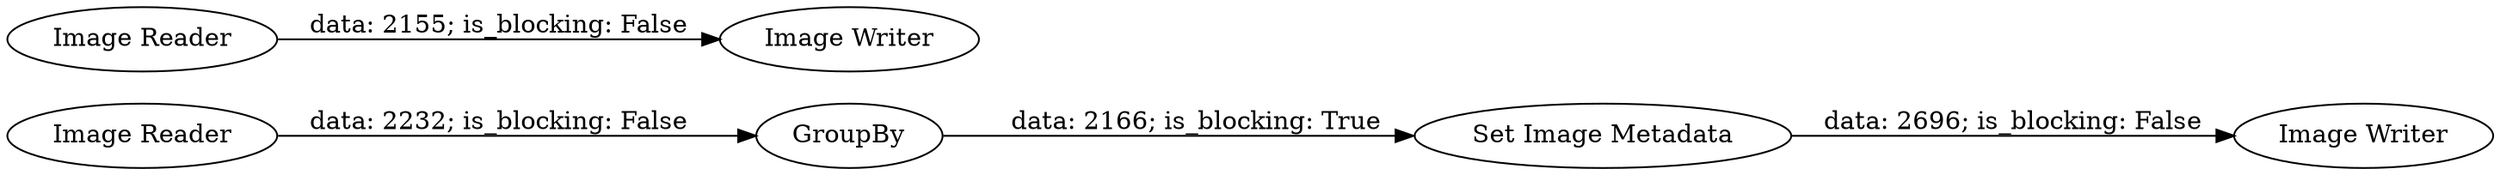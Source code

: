 digraph {
	"-8137227759540375228_3" [label="Image Reader"]
	"-8137227759540375228_2" [label="Image Writer"]
	"-8137227759540375228_5" [label="Image Writer"]
	"-8137227759540375228_4" [label=GroupBy]
	"-8137227759540375228_1" [label="Image Reader"]
	"-8137227759540375228_6" [label="Set Image Metadata"]
	"-8137227759540375228_4" -> "-8137227759540375228_6" [label="data: 2166; is_blocking: True"]
	"-8137227759540375228_6" -> "-8137227759540375228_5" [label="data: 2696; is_blocking: False"]
	"-8137227759540375228_1" -> "-8137227759540375228_2" [label="data: 2155; is_blocking: False"]
	"-8137227759540375228_3" -> "-8137227759540375228_4" [label="data: 2232; is_blocking: False"]
	rankdir=LR
}
